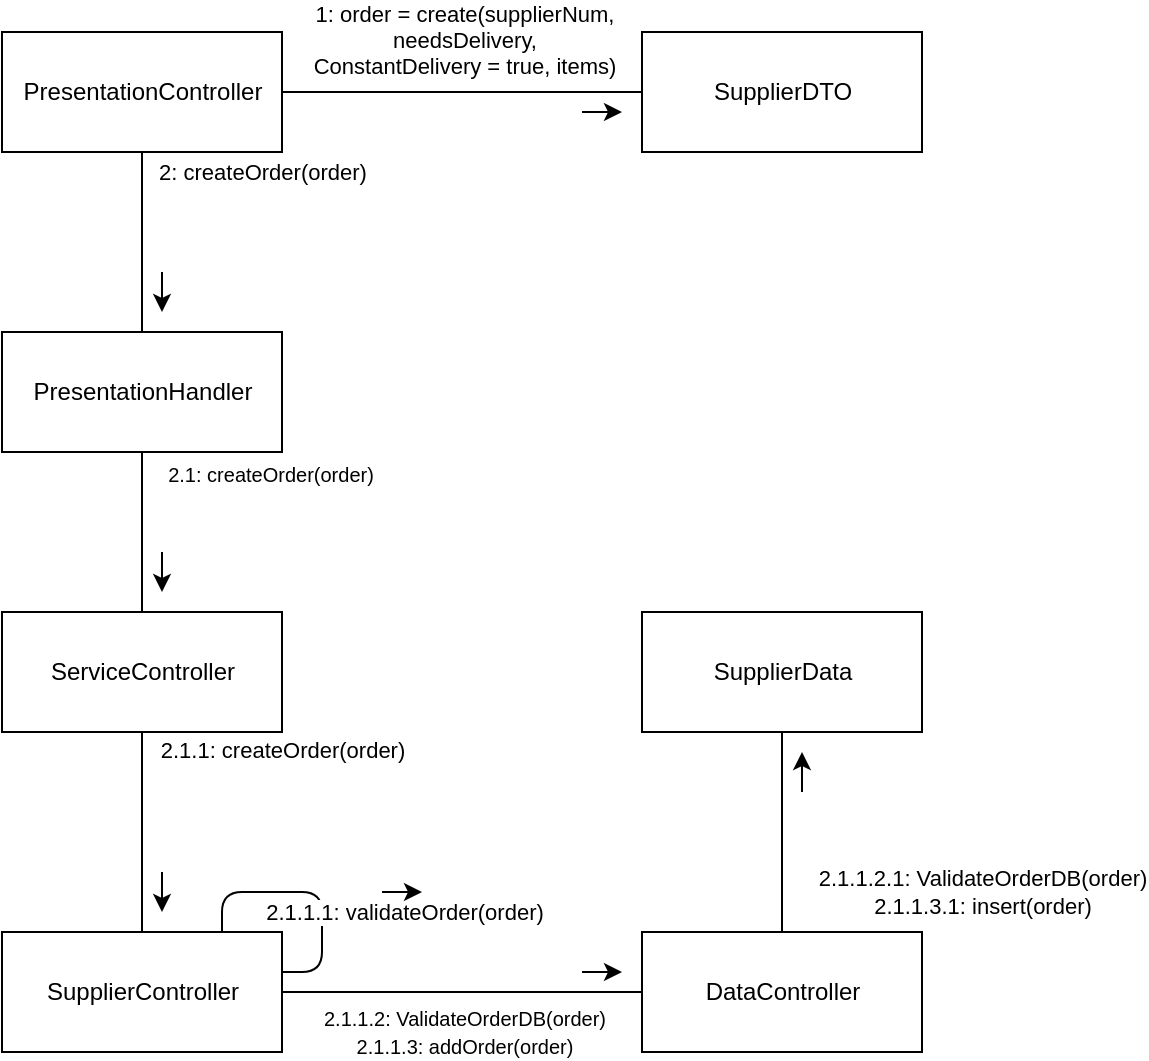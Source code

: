 <mxfile version="14.6.6" type="google"><diagram id="4-87QPQcBdv32dKaqlGk" name="Page-1"><mxGraphModel dx="723" dy="328" grid="1" gridSize="10" guides="1" tooltips="1" connect="1" arrows="1" fold="1" page="1" pageScale="1" pageWidth="827" pageHeight="1169" math="0" shadow="0"><root><mxCell id="0"/><mxCell id="1" parent="0"/><mxCell id="aBvGy_48fqs_aqtNk0hE-1" value="PresentationController" style="html=1;" parent="1" vertex="1"><mxGeometry x="120" y="410" width="140" height="60" as="geometry"/></mxCell><mxCell id="aBvGy_48fqs_aqtNk0hE-2" value="" style="endArrow=none;html=1;" parent="1" source="aBvGy_48fqs_aqtNk0hE-1" target="aBvGy_48fqs_aqtNk0hE-3" edge="1"><mxGeometry width="50" height="50" relative="1" as="geometry"><mxPoint x="460" y="290" as="sourcePoint"/><mxPoint x="510" y="110" as="targetPoint"/></mxGeometry></mxCell><mxCell id="aBvGy_48fqs_aqtNk0hE-5" value="2: createOrder(order)" style="edgeLabel;html=1;align=center;verticalAlign=middle;resizable=0;points=[];" parent="aBvGy_48fqs_aqtNk0hE-2" vertex="1" connectable="0"><mxGeometry x="-0.139" y="-2" relative="1" as="geometry"><mxPoint x="62" y="-29" as="offset"/></mxGeometry></mxCell><mxCell id="aBvGy_48fqs_aqtNk0hE-3" value="PresentationHandler" style="html=1;" parent="1" vertex="1"><mxGeometry x="120" y="560" width="140" height="60" as="geometry"/></mxCell><mxCell id="aBvGy_48fqs_aqtNk0hE-7" value="ServiceController" style="html=1;" parent="1" vertex="1"><mxGeometry x="120" y="700" width="140" height="60" as="geometry"/></mxCell><mxCell id="aBvGy_48fqs_aqtNk0hE-8" value="" style="endArrow=none;html=1;" parent="1" source="aBvGy_48fqs_aqtNk0hE-3" target="aBvGy_48fqs_aqtNk0hE-7" edge="1"><mxGeometry width="50" height="50" relative="1" as="geometry"><mxPoint x="210" y="250" as="sourcePoint"/><mxPoint x="470" y="250" as="targetPoint"/></mxGeometry></mxCell><mxCell id="aBvGy_48fqs_aqtNk0hE-9" value="&lt;font style=&quot;font-size: 10px&quot;&gt;2.1: createOrder(order)&lt;/font&gt;" style="edgeLabel;html=1;align=center;verticalAlign=middle;resizable=0;points=[];" parent="aBvGy_48fqs_aqtNk0hE-8" vertex="1" connectable="0"><mxGeometry x="-0.139" y="-2" relative="1" as="geometry"><mxPoint x="66" y="-24" as="offset"/></mxGeometry></mxCell><mxCell id="aBvGy_48fqs_aqtNk0hE-10" value="" style="endArrow=classic;html=1;" parent="1" edge="1"><mxGeometry width="50" height="50" relative="1" as="geometry"><mxPoint x="200" y="670" as="sourcePoint"/><mxPoint x="200" y="690" as="targetPoint"/></mxGeometry></mxCell><mxCell id="aBvGy_48fqs_aqtNk0hE-11" value="" style="endArrow=classic;html=1;" parent="1" edge="1"><mxGeometry width="50" height="50" relative="1" as="geometry"><mxPoint x="200" y="530" as="sourcePoint"/><mxPoint x="200" y="550" as="targetPoint"/></mxGeometry></mxCell><mxCell id="aBvGy_48fqs_aqtNk0hE-12" value="SupplierController" style="html=1;" parent="1" vertex="1"><mxGeometry x="120" y="860" width="140" height="60" as="geometry"/></mxCell><mxCell id="aBvGy_48fqs_aqtNk0hE-13" value="" style="endArrow=none;html=1;" parent="1" source="aBvGy_48fqs_aqtNk0hE-7" target="aBvGy_48fqs_aqtNk0hE-12" edge="1"><mxGeometry width="50" height="50" relative="1" as="geometry"><mxPoint x="190" y="760" as="sourcePoint"/><mxPoint x="470" y="780" as="targetPoint"/></mxGeometry></mxCell><mxCell id="aBvGy_48fqs_aqtNk0hE-14" value="2.1.1: createOrder(order)" style="edgeLabel;html=1;align=center;verticalAlign=middle;resizable=0;points=[];" parent="aBvGy_48fqs_aqtNk0hE-13" vertex="1" connectable="0"><mxGeometry x="-0.139" y="-2" relative="1" as="geometry"><mxPoint x="72" y="-34" as="offset"/></mxGeometry></mxCell><mxCell id="aBvGy_48fqs_aqtNk0hE-15" value="" style="endArrow=classic;html=1;" parent="1" edge="1"><mxGeometry width="50" height="50" relative="1" as="geometry"><mxPoint x="200" y="830" as="sourcePoint"/><mxPoint x="200" y="850" as="targetPoint"/></mxGeometry></mxCell><mxCell id="aBvGy_48fqs_aqtNk0hE-17" value="" style="endArrow=none;html=1;edgeStyle=orthogonalEdgeStyle;" parent="1" source="aBvGy_48fqs_aqtNk0hE-12" target="aBvGy_48fqs_aqtNk0hE-12" edge="1"><mxGeometry relative="1" as="geometry"><mxPoint x="280" y="840" as="sourcePoint"/><mxPoint x="440" y="840" as="targetPoint"/><Array as="points"><mxPoint x="230" y="840"/><mxPoint x="280" y="840"/><mxPoint x="280" y="880"/></Array></mxGeometry></mxCell><mxCell id="aBvGy_48fqs_aqtNk0hE-20" value="2.1.1.1: validateOrder(order)" style="edgeLabel;html=1;align=center;verticalAlign=middle;resizable=0;points=[];" parent="aBvGy_48fqs_aqtNk0hE-17" vertex="1" connectable="0"><mxGeometry x="-0.073" y="1" relative="1" as="geometry"><mxPoint x="50" y="11" as="offset"/></mxGeometry></mxCell><mxCell id="aBvGy_48fqs_aqtNk0hE-21" value="DataController" style="html=1;" parent="1" vertex="1"><mxGeometry x="440" y="860" width="140" height="60" as="geometry"/></mxCell><mxCell id="aBvGy_48fqs_aqtNk0hE-22" value="" style="endArrow=classic;html=1;" parent="1" edge="1"><mxGeometry width="50" height="50" relative="1" as="geometry"><mxPoint x="310" y="840" as="sourcePoint"/><mxPoint x="330" y="840" as="targetPoint"/></mxGeometry></mxCell><mxCell id="aBvGy_48fqs_aqtNk0hE-23" value="" style="endArrow=none;html=1;" parent="1" source="aBvGy_48fqs_aqtNk0hE-12" target="aBvGy_48fqs_aqtNk0hE-21" edge="1"><mxGeometry width="50" height="50" relative="1" as="geometry"><mxPoint x="200" y="770" as="sourcePoint"/><mxPoint x="200" y="870" as="targetPoint"/></mxGeometry></mxCell><mxCell id="aBvGy_48fqs_aqtNk0hE-24" value="&lt;font style=&quot;font-size: 10px&quot;&gt;2.1.1.2: ValidateOrderDB(order)&lt;br&gt;2.1.1.3: addOrder(order)&lt;/font&gt;" style="edgeLabel;html=1;align=center;verticalAlign=middle;resizable=0;points=[];" parent="aBvGy_48fqs_aqtNk0hE-23" vertex="1" connectable="0"><mxGeometry x="-0.139" y="-2" relative="1" as="geometry"><mxPoint x="13" y="18" as="offset"/></mxGeometry></mxCell><mxCell id="aBvGy_48fqs_aqtNk0hE-25" value="" style="endArrow=classic;html=1;" parent="1" edge="1"><mxGeometry width="50" height="50" relative="1" as="geometry"><mxPoint x="520" y="790" as="sourcePoint"/><mxPoint x="520" y="770" as="targetPoint"/></mxGeometry></mxCell><mxCell id="aBvGy_48fqs_aqtNk0hE-26" value="SupplierData" style="html=1;" parent="1" vertex="1"><mxGeometry x="440" y="700" width="140" height="60" as="geometry"/></mxCell><mxCell id="aBvGy_48fqs_aqtNk0hE-27" value="" style="endArrow=none;html=1;" parent="1" source="aBvGy_48fqs_aqtNk0hE-21" target="aBvGy_48fqs_aqtNk0hE-26" edge="1"><mxGeometry width="50" height="50" relative="1" as="geometry"><mxPoint x="270" y="900" as="sourcePoint"/><mxPoint x="450" y="900" as="targetPoint"/></mxGeometry></mxCell><mxCell id="aBvGy_48fqs_aqtNk0hE-28" value="2.1.1.2.1: ValidateOrderDB(order)&lt;br&gt;2.1.1.3.1: insert(order)" style="edgeLabel;html=1;align=center;verticalAlign=middle;resizable=0;points=[];" parent="aBvGy_48fqs_aqtNk0hE-27" vertex="1" connectable="0"><mxGeometry x="-0.139" y="-2" relative="1" as="geometry"><mxPoint x="98" y="23" as="offset"/></mxGeometry></mxCell><mxCell id="aBvGy_48fqs_aqtNk0hE-29" value="SupplierDTO" style="html=1;" parent="1" vertex="1"><mxGeometry x="440" y="410" width="140" height="60" as="geometry"/></mxCell><mxCell id="aBvGy_48fqs_aqtNk0hE-30" value="" style="endArrow=none;html=1;" parent="1" source="aBvGy_48fqs_aqtNk0hE-1" target="aBvGy_48fqs_aqtNk0hE-29" edge="1"><mxGeometry width="50" height="50" relative="1" as="geometry"><mxPoint x="270" y="600" as="sourcePoint"/><mxPoint x="450" y="600" as="targetPoint"/></mxGeometry></mxCell><mxCell id="aBvGy_48fqs_aqtNk0hE-31" value="1: order = create(supplierNum,&lt;br&gt;needsDelivery,&lt;br&gt;ConstantDelivery = true, items)" style="edgeLabel;html=1;align=center;verticalAlign=middle;resizable=0;points=[];" parent="aBvGy_48fqs_aqtNk0hE-30" vertex="1" connectable="0"><mxGeometry x="-0.139" y="-2" relative="1" as="geometry"><mxPoint x="13" y="-28" as="offset"/></mxGeometry></mxCell><mxCell id="aBvGy_48fqs_aqtNk0hE-32" value="" style="endArrow=classic;html=1;" parent="1" edge="1"><mxGeometry width="50" height="50" relative="1" as="geometry"><mxPoint x="410" y="450" as="sourcePoint"/><mxPoint x="430" y="450" as="targetPoint"/></mxGeometry></mxCell><mxCell id="aBvGy_48fqs_aqtNk0hE-33" value="" style="endArrow=classic;html=1;" parent="1" edge="1"><mxGeometry width="50" height="50" relative="1" as="geometry"><mxPoint x="410" y="880" as="sourcePoint"/><mxPoint x="430" y="880" as="targetPoint"/></mxGeometry></mxCell></root></mxGraphModel></diagram></mxfile>